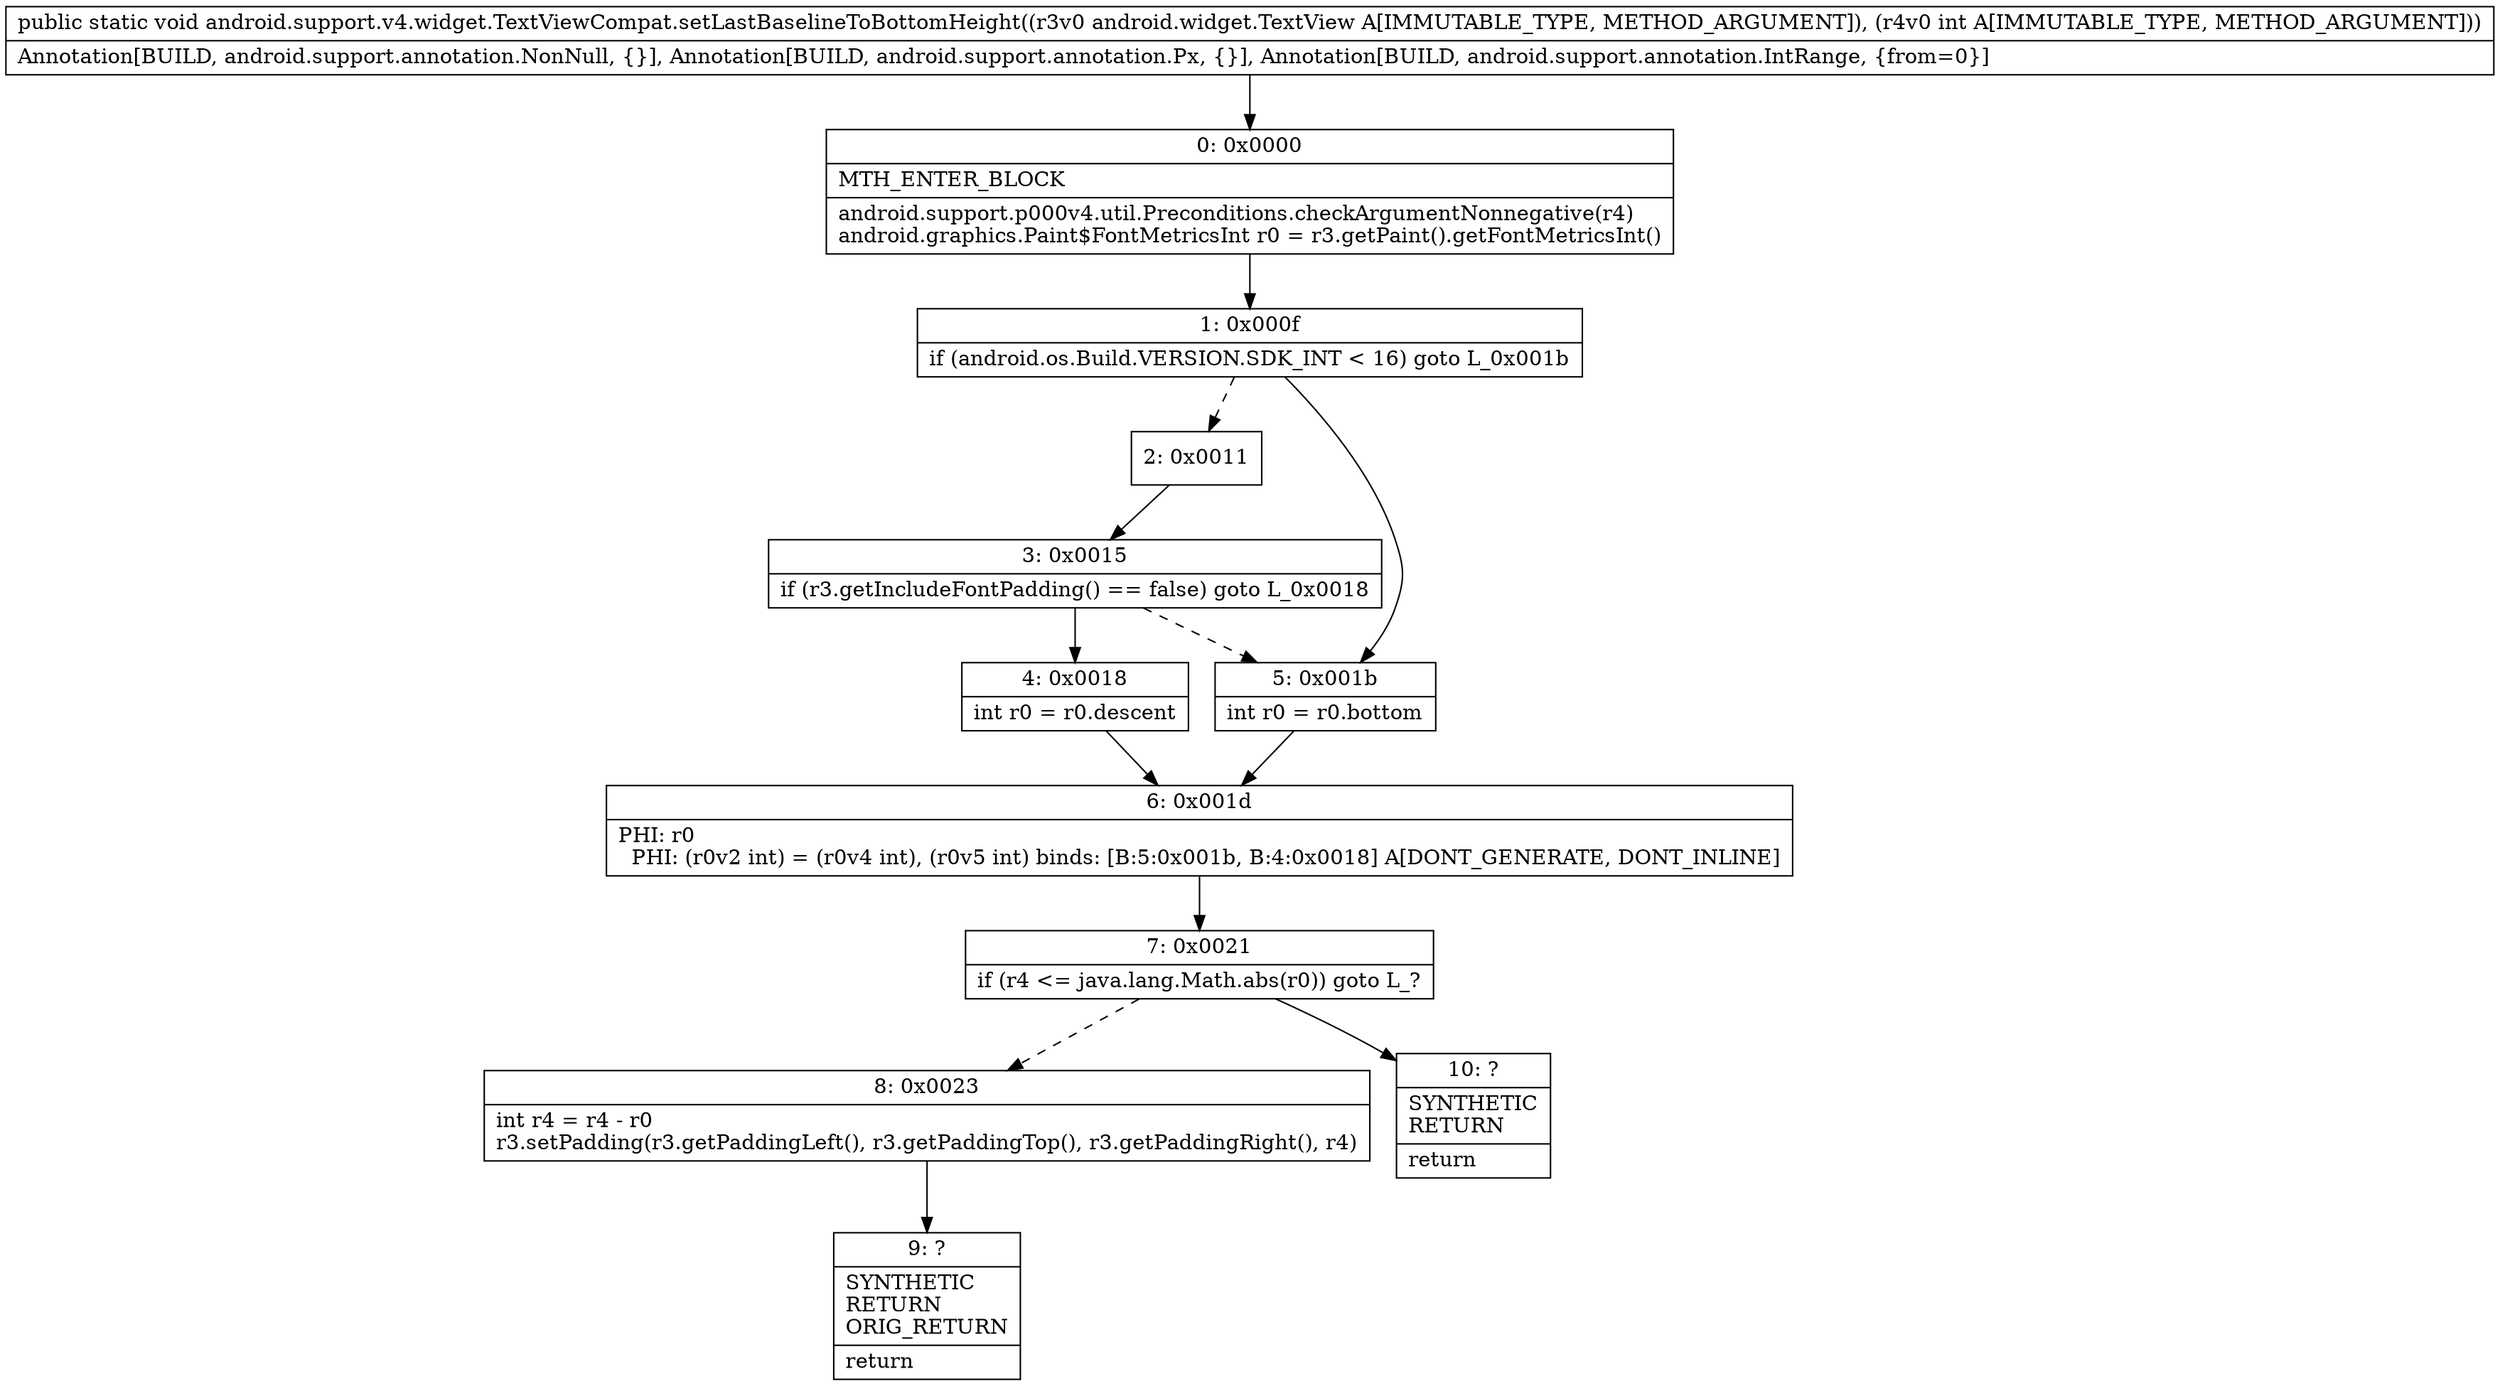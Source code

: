 digraph "CFG forandroid.support.v4.widget.TextViewCompat.setLastBaselineToBottomHeight(Landroid\/widget\/TextView;I)V" {
Node_0 [shape=record,label="{0\:\ 0x0000|MTH_ENTER_BLOCK\l|android.support.p000v4.util.Preconditions.checkArgumentNonnegative(r4)\landroid.graphics.Paint$FontMetricsInt r0 = r3.getPaint().getFontMetricsInt()\l}"];
Node_1 [shape=record,label="{1\:\ 0x000f|if (android.os.Build.VERSION.SDK_INT \< 16) goto L_0x001b\l}"];
Node_2 [shape=record,label="{2\:\ 0x0011}"];
Node_3 [shape=record,label="{3\:\ 0x0015|if (r3.getIncludeFontPadding() == false) goto L_0x0018\l}"];
Node_4 [shape=record,label="{4\:\ 0x0018|int r0 = r0.descent\l}"];
Node_5 [shape=record,label="{5\:\ 0x001b|int r0 = r0.bottom\l}"];
Node_6 [shape=record,label="{6\:\ 0x001d|PHI: r0 \l  PHI: (r0v2 int) = (r0v4 int), (r0v5 int) binds: [B:5:0x001b, B:4:0x0018] A[DONT_GENERATE, DONT_INLINE]\l}"];
Node_7 [shape=record,label="{7\:\ 0x0021|if (r4 \<= java.lang.Math.abs(r0)) goto L_?\l}"];
Node_8 [shape=record,label="{8\:\ 0x0023|int r4 = r4 \- r0\lr3.setPadding(r3.getPaddingLeft(), r3.getPaddingTop(), r3.getPaddingRight(), r4)\l}"];
Node_9 [shape=record,label="{9\:\ ?|SYNTHETIC\lRETURN\lORIG_RETURN\l|return\l}"];
Node_10 [shape=record,label="{10\:\ ?|SYNTHETIC\lRETURN\l|return\l}"];
MethodNode[shape=record,label="{public static void android.support.v4.widget.TextViewCompat.setLastBaselineToBottomHeight((r3v0 android.widget.TextView A[IMMUTABLE_TYPE, METHOD_ARGUMENT]), (r4v0 int A[IMMUTABLE_TYPE, METHOD_ARGUMENT]))  | Annotation[BUILD, android.support.annotation.NonNull, \{\}], Annotation[BUILD, android.support.annotation.Px, \{\}], Annotation[BUILD, android.support.annotation.IntRange, \{from=0\}]\l}"];
MethodNode -> Node_0;
Node_0 -> Node_1;
Node_1 -> Node_2[style=dashed];
Node_1 -> Node_5;
Node_2 -> Node_3;
Node_3 -> Node_4;
Node_3 -> Node_5[style=dashed];
Node_4 -> Node_6;
Node_5 -> Node_6;
Node_6 -> Node_7;
Node_7 -> Node_8[style=dashed];
Node_7 -> Node_10;
Node_8 -> Node_9;
}

